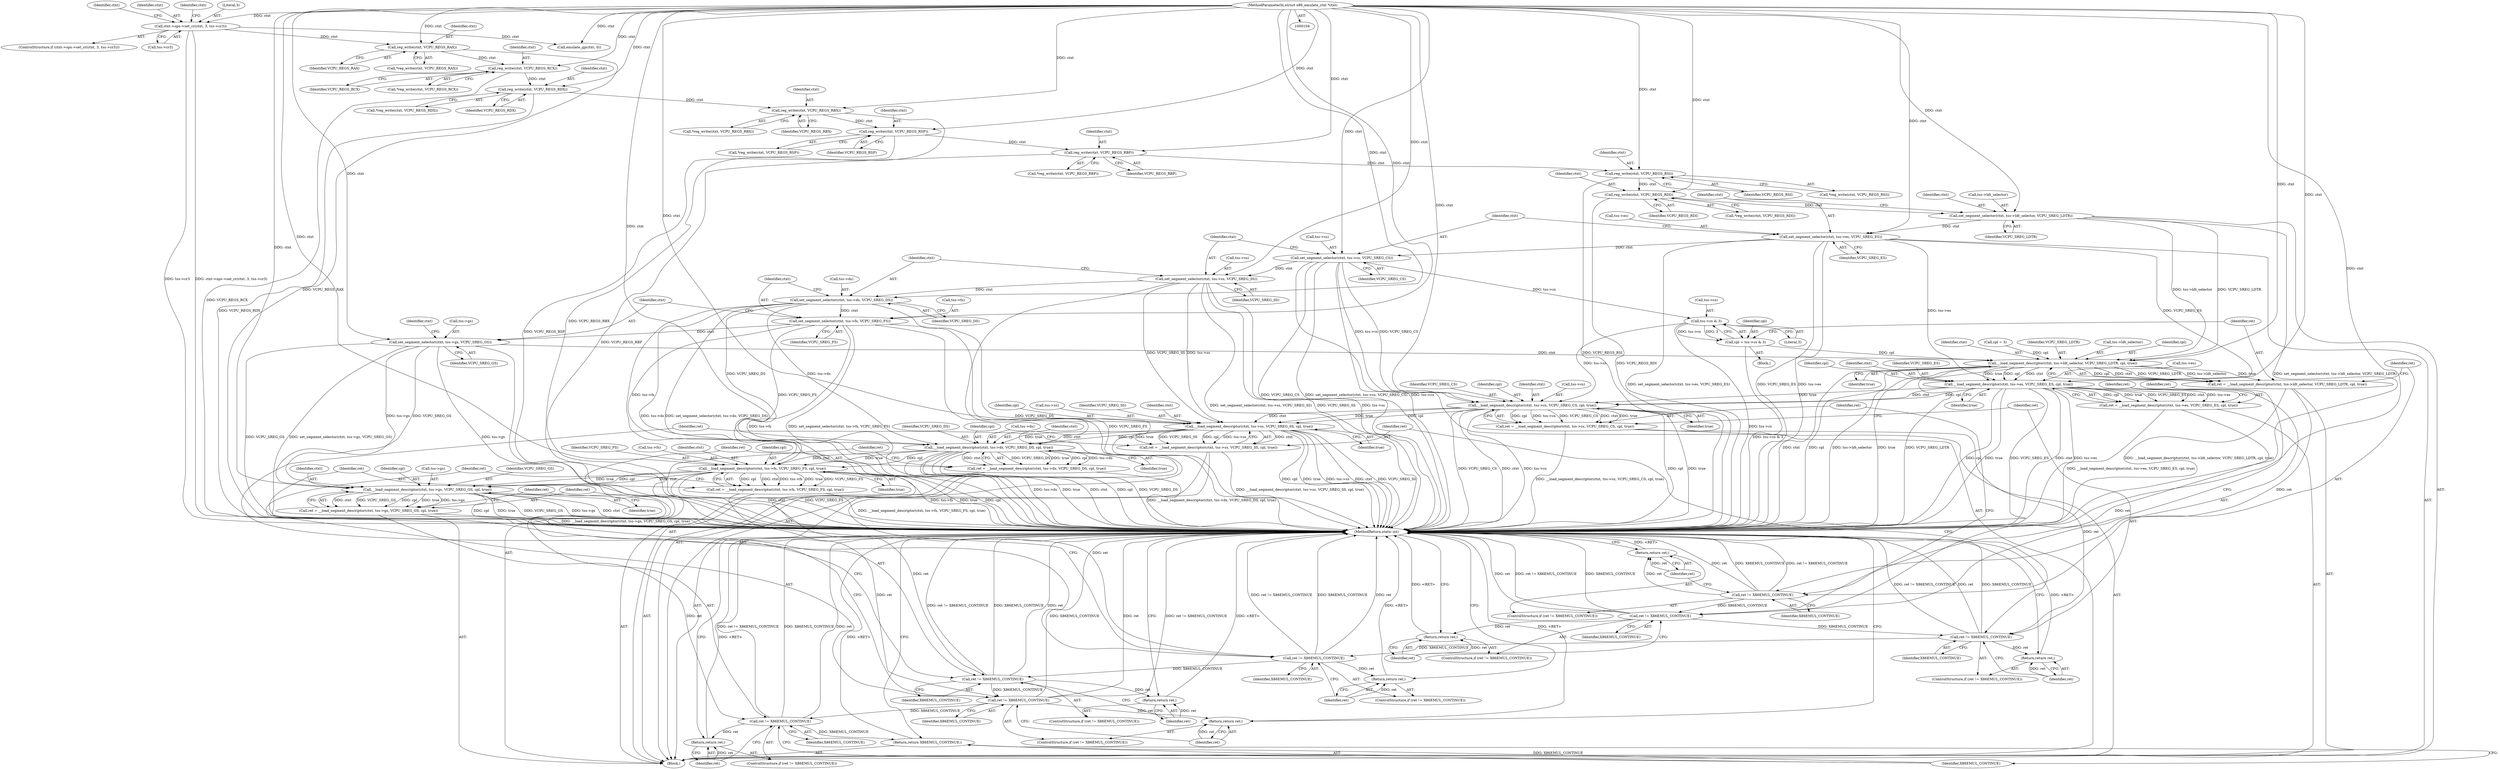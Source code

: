 digraph "1_linux_d1442d85cc30ea75f7d399474ca738e0bc96f715_5@API" {
"1000187" [label="(Call,reg_write(ctxt, VCPU_REGS_RSI))"];
"1000179" [label="(Call,reg_write(ctxt, VCPU_REGS_RBP))"];
"1000171" [label="(Call,reg_write(ctxt, VCPU_REGS_RSP))"];
"1000163" [label="(Call,reg_write(ctxt, VCPU_REGS_RBX))"];
"1000155" [label="(Call,reg_write(ctxt, VCPU_REGS_RDX))"];
"1000147" [label="(Call,reg_write(ctxt, VCPU_REGS_RCX))"];
"1000139" [label="(Call,reg_write(ctxt, VCPU_REGS_RAX))"];
"1000111" [label="(Call,ctxt->ops->set_cr(ctxt, 3, tss->cr3))"];
"1000105" [label="(MethodParameterIn,struct x86_emulate_ctxt *ctxt)"];
"1000195" [label="(Call,reg_write(ctxt, VCPU_REGS_RDI))"];
"1000201" [label="(Call,set_segment_selector(ctxt, tss->ldt_selector, VCPU_SREG_LDTR))"];
"1000207" [label="(Call,set_segment_selector(ctxt, tss->es, VCPU_SREG_ES))"];
"1000213" [label="(Call,set_segment_selector(ctxt, tss->cs, VCPU_SREG_CS))"];
"1000219" [label="(Call,set_segment_selector(ctxt, tss->ss, VCPU_SREG_SS))"];
"1000225" [label="(Call,set_segment_selector(ctxt, tss->ds, VCPU_SREG_DS))"];
"1000231" [label="(Call,set_segment_selector(ctxt, tss->fs, VCPU_SREG_FS))"];
"1000237" [label="(Call,set_segment_selector(ctxt, tss->gs, VCPU_SREG_GS))"];
"1000274" [label="(Call,__load_segment_descriptor(ctxt, tss->ldt_selector, VCPU_SREG_LDTR, cpl, true))"];
"1000272" [label="(Call,ret = __load_segment_descriptor(ctxt, tss->ldt_selector, VCPU_SREG_LDTR, cpl, true))"];
"1000283" [label="(Call,ret != X86EMUL_CONTINUE)"];
"1000286" [label="(Return,return ret;)"];
"1000299" [label="(Call,ret != X86EMUL_CONTINUE)"];
"1000302" [label="(Return,return ret;)"];
"1000315" [label="(Call,ret != X86EMUL_CONTINUE)"];
"1000318" [label="(Return,return ret;)"];
"1000331" [label="(Call,ret != X86EMUL_CONTINUE)"];
"1000334" [label="(Return,return ret;)"];
"1000347" [label="(Call,ret != X86EMUL_CONTINUE)"];
"1000350" [label="(Return,return ret;)"];
"1000363" [label="(Call,ret != X86EMUL_CONTINUE)"];
"1000366" [label="(Return,return ret;)"];
"1000379" [label="(Call,ret != X86EMUL_CONTINUE)"];
"1000382" [label="(Return,return ret;)"];
"1000384" [label="(Return,return X86EMUL_CONTINUE;)"];
"1000290" [label="(Call,__load_segment_descriptor(ctxt, tss->es, VCPU_SREG_ES, cpl, true))"];
"1000288" [label="(Call,ret = __load_segment_descriptor(ctxt, tss->es, VCPU_SREG_ES, cpl, true))"];
"1000306" [label="(Call,__load_segment_descriptor(ctxt, tss->cs, VCPU_SREG_CS, cpl, true))"];
"1000304" [label="(Call,ret = __load_segment_descriptor(ctxt, tss->cs, VCPU_SREG_CS, cpl, true))"];
"1000322" [label="(Call,__load_segment_descriptor(ctxt, tss->ss, VCPU_SREG_SS, cpl, true))"];
"1000320" [label="(Call,ret = __load_segment_descriptor(ctxt, tss->ss, VCPU_SREG_SS, cpl, true))"];
"1000338" [label="(Call,__load_segment_descriptor(ctxt, tss->ds, VCPU_SREG_DS, cpl, true))"];
"1000336" [label="(Call,ret = __load_segment_descriptor(ctxt, tss->ds, VCPU_SREG_DS, cpl, true))"];
"1000354" [label="(Call,__load_segment_descriptor(ctxt, tss->fs, VCPU_SREG_FS, cpl, true))"];
"1000352" [label="(Call,ret = __load_segment_descriptor(ctxt, tss->fs, VCPU_SREG_FS, cpl, true))"];
"1000370" [label="(Call,__load_segment_descriptor(ctxt, tss->gs, VCPU_SREG_GS, cpl, true))"];
"1000368" [label="(Call,ret = __load_segment_descriptor(ctxt, tss->gs, VCPU_SREG_GS, cpl, true))"];
"1000267" [label="(Call,tss->cs & 3)"];
"1000265" [label="(Call,cpl = tss->cs & 3)"];
"1000334" [label="(Return,return ret;)"];
"1000219" [label="(Call,set_segment_selector(ctxt, tss->ss, VCPU_SREG_SS))"];
"1000246" [label="(Identifier,ctxt)"];
"1000336" [label="(Call,ret = __load_segment_descriptor(ctxt, tss->ds, VCPU_SREG_DS, cpl, true))"];
"1000119" [label="(Identifier,ctxt)"];
"1000202" [label="(Identifier,ctxt)"];
"1000339" [label="(Identifier,ctxt)"];
"1000208" [label="(Identifier,ctxt)"];
"1000298" [label="(ControlStructure,if (ret != X86EMUL_CONTINUE))"];
"1000105" [label="(MethodParameterIn,struct x86_emulate_ctxt *ctxt)"];
"1000333" [label="(Identifier,X86EMUL_CONTINUE)"];
"1000224" [label="(Identifier,VCPU_SREG_SS)"];
"1000201" [label="(Call,set_segment_selector(ctxt, tss->ldt_selector, VCPU_SREG_LDTR))"];
"1000324" [label="(Call,tss->ss)"];
"1000155" [label="(Call,reg_write(ctxt, VCPU_REGS_RDX))"];
"1000296" [label="(Identifier,cpl)"];
"1000371" [label="(Identifier,ctxt)"];
"1000289" [label="(Identifier,ret)"];
"1000346" [label="(ControlStructure,if (ret != X86EMUL_CONTINUE))"];
"1000315" [label="(Call,ret != X86EMUL_CONTINUE)"];
"1000378" [label="(ControlStructure,if (ret != X86EMUL_CONTINUE))"];
"1000302" [label="(Return,return ret;)"];
"1000284" [label="(Identifier,ret)"];
"1000209" [label="(Call,tss->es)"];
"1000332" [label="(Identifier,ret)"];
"1000107" [label="(Block,)"];
"1000272" [label="(Call,ret = __load_segment_descriptor(ctxt, tss->ldt_selector, VCPU_SREG_LDTR, cpl, true))"];
"1000231" [label="(Call,set_segment_selector(ctxt, tss->fs, VCPU_SREG_FS))"];
"1000138" [label="(Call,*reg_write(ctxt, VCPU_REGS_RAX))"];
"1000225" [label="(Call,set_segment_selector(ctxt, tss->ds, VCPU_SREG_DS))"];
"1000285" [label="(Identifier,X86EMUL_CONTINUE)"];
"1000331" [label="(Call,ret != X86EMUL_CONTINUE)"];
"1000343" [label="(Identifier,VCPU_SREG_DS)"];
"1000361" [label="(Identifier,true)"];
"1000112" [label="(Identifier,ctxt)"];
"1000338" [label="(Call,__load_segment_descriptor(ctxt, tss->ds, VCPU_SREG_DS, cpl, true))"];
"1000179" [label="(Call,reg_write(ctxt, VCPU_REGS_RBP))"];
"1000195" [label="(Call,reg_write(ctxt, VCPU_REGS_RDI))"];
"1000148" [label="(Identifier,ctxt)"];
"1000290" [label="(Call,__load_segment_descriptor(ctxt, tss->es, VCPU_SREG_ES, cpl, true))"];
"1000154" [label="(Call,*reg_write(ctxt, VCPU_REGS_RDX))"];
"1000306" [label="(Call,__load_segment_descriptor(ctxt, tss->cs, VCPU_SREG_CS, cpl, true))"];
"1000322" [label="(Call,__load_segment_descriptor(ctxt, tss->ss, VCPU_SREG_SS, cpl, true))"];
"1000369" [label="(Identifier,ret)"];
"1000291" [label="(Identifier,ctxt)"];
"1000118" [label="(Call,emulate_gp(ctxt, 0))"];
"1000297" [label="(Identifier,true)"];
"1000149" [label="(Identifier,VCPU_REGS_RCX)"];
"1000311" [label="(Identifier,VCPU_SREG_CS)"];
"1000317" [label="(Identifier,X86EMUL_CONTINUE)"];
"1000381" [label="(Identifier,X86EMUL_CONTINUE)"];
"1000368" [label="(Call,ret = __load_segment_descriptor(ctxt, tss->gs, VCPU_SREG_GS, cpl, true))"];
"1000212" [label="(Identifier,VCPU_SREG_ES)"];
"1000172" [label="(Identifier,ctxt)"];
"1000345" [label="(Identifier,true)"];
"1000283" [label="(Call,ret != X86EMUL_CONTINUE)"];
"1000288" [label="(Call,ret = __load_segment_descriptor(ctxt, tss->es, VCPU_SREG_ES, cpl, true))"];
"1000366" [label="(Return,return ret;)"];
"1000312" [label="(Identifier,cpl)"];
"1000276" [label="(Call,tss->ldt_selector)"];
"1000173" [label="(Identifier,VCPU_REGS_RSP)"];
"1000206" [label="(Identifier,VCPU_SREG_LDTR)"];
"1000226" [label="(Identifier,ctxt)"];
"1000186" [label="(Call,*reg_write(ctxt, VCPU_REGS_RSI))"];
"1000280" [label="(Identifier,cpl)"];
"1000110" [label="(ControlStructure,if (ctxt->ops->set_cr(ctxt, 3, tss->cr3)))"];
"1000301" [label="(Identifier,X86EMUL_CONTINUE)"];
"1000287" [label="(Identifier,ret)"];
"1000352" [label="(Call,ret = __load_segment_descriptor(ctxt, tss->fs, VCPU_SREG_FS, cpl, true))"];
"1000382" [label="(Return,return ret;)"];
"1000354" [label="(Call,__load_segment_descriptor(ctxt, tss->fs, VCPU_SREG_FS, cpl, true))"];
"1000123" [label="(Identifier,ctxt)"];
"1000370" [label="(Call,__load_segment_descriptor(ctxt, tss->gs, VCPU_SREG_GS, cpl, true))"];
"1000299" [label="(Call,ret != X86EMUL_CONTINUE)"];
"1000376" [label="(Identifier,cpl)"];
"1000275" [label="(Identifier,ctxt)"];
"1000318" [label="(Return,return ret;)"];
"1000259" [label="(Block,)"];
"1000351" [label="(Identifier,ret)"];
"1000197" [label="(Identifier,VCPU_REGS_RDI)"];
"1000305" [label="(Identifier,ret)"];
"1000194" [label="(Call,*reg_write(ctxt, VCPU_REGS_RDI))"];
"1000214" [label="(Identifier,ctxt)"];
"1000353" [label="(Identifier,ret)"];
"1000367" [label="(Identifier,ret)"];
"1000335" [label="(Identifier,ret)"];
"1000385" [label="(Identifier,X86EMUL_CONTINUE)"];
"1000314" [label="(ControlStructure,if (ret != X86EMUL_CONTINUE))"];
"1000255" [label="(Call,cpl = 3)"];
"1000350" [label="(Return,return ret;)"];
"1000274" [label="(Call,__load_segment_descriptor(ctxt, tss->ldt_selector, VCPU_SREG_LDTR, cpl, true))"];
"1000267" [label="(Call,tss->cs & 3)"];
"1000232" [label="(Identifier,ctxt)"];
"1000111" [label="(Call,ctxt->ops->set_cr(ctxt, 3, tss->cr3))"];
"1000113" [label="(Literal,3)"];
"1000271" [label="(Literal,3)"];
"1000165" [label="(Identifier,VCPU_REGS_RBX)"];
"1000323" [label="(Identifier,ctxt)"];
"1000282" [label="(ControlStructure,if (ret != X86EMUL_CONTINUE))"];
"1000295" [label="(Identifier,VCPU_SREG_ES)"];
"1000286" [label="(Return,return ret;)"];
"1000300" [label="(Identifier,ret)"];
"1000320" [label="(Call,ret = __load_segment_descriptor(ctxt, tss->ss, VCPU_SREG_SS, cpl, true))"];
"1000307" [label="(Identifier,ctxt)"];
"1000162" [label="(Call,*reg_write(ctxt, VCPU_REGS_RBX))"];
"1000266" [label="(Identifier,cpl)"];
"1000328" [label="(Identifier,cpl)"];
"1000379" [label="(Call,ret != X86EMUL_CONTINUE)"];
"1000156" [label="(Identifier,ctxt)"];
"1000363" [label="(Call,ret != X86EMUL_CONTINUE)"];
"1000273" [label="(Identifier,ret)"];
"1000281" [label="(Identifier,true)"];
"1000171" [label="(Call,reg_write(ctxt, VCPU_REGS_RSP))"];
"1000189" [label="(Identifier,VCPU_REGS_RSI)"];
"1000380" [label="(Identifier,ret)"];
"1000303" [label="(Identifier,ret)"];
"1000237" [label="(Call,set_segment_selector(ctxt, tss->gs, VCPU_SREG_GS))"];
"1000313" [label="(Identifier,true)"];
"1000292" [label="(Call,tss->es)"];
"1000147" [label="(Call,reg_write(ctxt, VCPU_REGS_RCX))"];
"1000141" [label="(Identifier,VCPU_REGS_RAX)"];
"1000215" [label="(Call,tss->cs)"];
"1000242" [label="(Identifier,VCPU_SREG_GS)"];
"1000384" [label="(Return,return X86EMUL_CONTINUE;)"];
"1000308" [label="(Call,tss->cs)"];
"1000355" [label="(Identifier,ctxt)"];
"1000340" [label="(Call,tss->ds)"];
"1000187" [label="(Call,reg_write(ctxt, VCPU_REGS_RSI))"];
"1000227" [label="(Call,tss->ds)"];
"1000344" [label="(Identifier,cpl)"];
"1000372" [label="(Call,tss->gs)"];
"1000319" [label="(Identifier,ret)"];
"1000327" [label="(Identifier,VCPU_SREG_SS)"];
"1000348" [label="(Identifier,ret)"];
"1000164" [label="(Identifier,ctxt)"];
"1000377" [label="(Identifier,true)"];
"1000360" [label="(Identifier,cpl)"];
"1000239" [label="(Call,tss->gs)"];
"1000140" [label="(Identifier,ctxt)"];
"1000221" [label="(Call,tss->ss)"];
"1000316" [label="(Identifier,ret)"];
"1000347" [label="(Call,ret != X86EMUL_CONTINUE)"];
"1000362" [label="(ControlStructure,if (ret != X86EMUL_CONTINUE))"];
"1000218" [label="(Identifier,VCPU_SREG_CS)"];
"1000386" [label="(MethodReturn,static int)"];
"1000213" [label="(Call,set_segment_selector(ctxt, tss->cs, VCPU_SREG_CS))"];
"1000170" [label="(Call,*reg_write(ctxt, VCPU_REGS_RSP))"];
"1000139" [label="(Call,reg_write(ctxt, VCPU_REGS_RAX))"];
"1000321" [label="(Identifier,ret)"];
"1000359" [label="(Identifier,VCPU_SREG_FS)"];
"1000207" [label="(Call,set_segment_selector(ctxt, tss->es, VCPU_SREG_ES))"];
"1000163" [label="(Call,reg_write(ctxt, VCPU_REGS_RBX))"];
"1000114" [label="(Call,tss->cr3)"];
"1000265" [label="(Call,cpl = tss->cs & 3)"];
"1000268" [label="(Call,tss->cs)"];
"1000349" [label="(Identifier,X86EMUL_CONTINUE)"];
"1000203" [label="(Call,tss->ldt_selector)"];
"1000356" [label="(Call,tss->fs)"];
"1000230" [label="(Identifier,VCPU_SREG_DS)"];
"1000364" [label="(Identifier,ret)"];
"1000157" [label="(Identifier,VCPU_REGS_RDX)"];
"1000180" [label="(Identifier,ctxt)"];
"1000220" [label="(Identifier,ctxt)"];
"1000236" [label="(Identifier,VCPU_SREG_FS)"];
"1000181" [label="(Identifier,VCPU_REGS_RBP)"];
"1000233" [label="(Call,tss->fs)"];
"1000383" [label="(Identifier,ret)"];
"1000304" [label="(Call,ret = __load_segment_descriptor(ctxt, tss->cs, VCPU_SREG_CS, cpl, true))"];
"1000188" [label="(Identifier,ctxt)"];
"1000196" [label="(Identifier,ctxt)"];
"1000329" [label="(Identifier,true)"];
"1000365" [label="(Identifier,X86EMUL_CONTINUE)"];
"1000330" [label="(ControlStructure,if (ret != X86EMUL_CONTINUE))"];
"1000178" [label="(Call,*reg_write(ctxt, VCPU_REGS_RBP))"];
"1000375" [label="(Identifier,VCPU_SREG_GS)"];
"1000238" [label="(Identifier,ctxt)"];
"1000146" [label="(Call,*reg_write(ctxt, VCPU_REGS_RCX))"];
"1000279" [label="(Identifier,VCPU_SREG_LDTR)"];
"1000337" [label="(Identifier,ret)"];
"1000187" -> "1000186"  [label="AST: "];
"1000187" -> "1000189"  [label="CFG: "];
"1000188" -> "1000187"  [label="AST: "];
"1000189" -> "1000187"  [label="AST: "];
"1000186" -> "1000187"  [label="CFG: "];
"1000187" -> "1000386"  [label="DDG: VCPU_REGS_RSI"];
"1000179" -> "1000187"  [label="DDG: ctxt"];
"1000105" -> "1000187"  [label="DDG: ctxt"];
"1000187" -> "1000195"  [label="DDG: ctxt"];
"1000179" -> "1000178"  [label="AST: "];
"1000179" -> "1000181"  [label="CFG: "];
"1000180" -> "1000179"  [label="AST: "];
"1000181" -> "1000179"  [label="AST: "];
"1000178" -> "1000179"  [label="CFG: "];
"1000179" -> "1000386"  [label="DDG: VCPU_REGS_RBP"];
"1000171" -> "1000179"  [label="DDG: ctxt"];
"1000105" -> "1000179"  [label="DDG: ctxt"];
"1000171" -> "1000170"  [label="AST: "];
"1000171" -> "1000173"  [label="CFG: "];
"1000172" -> "1000171"  [label="AST: "];
"1000173" -> "1000171"  [label="AST: "];
"1000170" -> "1000171"  [label="CFG: "];
"1000171" -> "1000386"  [label="DDG: VCPU_REGS_RSP"];
"1000163" -> "1000171"  [label="DDG: ctxt"];
"1000105" -> "1000171"  [label="DDG: ctxt"];
"1000163" -> "1000162"  [label="AST: "];
"1000163" -> "1000165"  [label="CFG: "];
"1000164" -> "1000163"  [label="AST: "];
"1000165" -> "1000163"  [label="AST: "];
"1000162" -> "1000163"  [label="CFG: "];
"1000163" -> "1000386"  [label="DDG: VCPU_REGS_RBX"];
"1000155" -> "1000163"  [label="DDG: ctxt"];
"1000105" -> "1000163"  [label="DDG: ctxt"];
"1000155" -> "1000154"  [label="AST: "];
"1000155" -> "1000157"  [label="CFG: "];
"1000156" -> "1000155"  [label="AST: "];
"1000157" -> "1000155"  [label="AST: "];
"1000154" -> "1000155"  [label="CFG: "];
"1000155" -> "1000386"  [label="DDG: VCPU_REGS_RDX"];
"1000147" -> "1000155"  [label="DDG: ctxt"];
"1000105" -> "1000155"  [label="DDG: ctxt"];
"1000147" -> "1000146"  [label="AST: "];
"1000147" -> "1000149"  [label="CFG: "];
"1000148" -> "1000147"  [label="AST: "];
"1000149" -> "1000147"  [label="AST: "];
"1000146" -> "1000147"  [label="CFG: "];
"1000147" -> "1000386"  [label="DDG: VCPU_REGS_RCX"];
"1000139" -> "1000147"  [label="DDG: ctxt"];
"1000105" -> "1000147"  [label="DDG: ctxt"];
"1000139" -> "1000138"  [label="AST: "];
"1000139" -> "1000141"  [label="CFG: "];
"1000140" -> "1000139"  [label="AST: "];
"1000141" -> "1000139"  [label="AST: "];
"1000138" -> "1000139"  [label="CFG: "];
"1000139" -> "1000386"  [label="DDG: VCPU_REGS_RAX"];
"1000111" -> "1000139"  [label="DDG: ctxt"];
"1000105" -> "1000139"  [label="DDG: ctxt"];
"1000111" -> "1000110"  [label="AST: "];
"1000111" -> "1000114"  [label="CFG: "];
"1000112" -> "1000111"  [label="AST: "];
"1000113" -> "1000111"  [label="AST: "];
"1000114" -> "1000111"  [label="AST: "];
"1000119" -> "1000111"  [label="CFG: "];
"1000123" -> "1000111"  [label="CFG: "];
"1000111" -> "1000386"  [label="DDG: tss->cr3"];
"1000111" -> "1000386"  [label="DDG: ctxt->ops->set_cr(ctxt, 3, tss->cr3)"];
"1000105" -> "1000111"  [label="DDG: ctxt"];
"1000111" -> "1000118"  [label="DDG: ctxt"];
"1000105" -> "1000104"  [label="AST: "];
"1000105" -> "1000386"  [label="DDG: ctxt"];
"1000105" -> "1000118"  [label="DDG: ctxt"];
"1000105" -> "1000195"  [label="DDG: ctxt"];
"1000105" -> "1000201"  [label="DDG: ctxt"];
"1000105" -> "1000207"  [label="DDG: ctxt"];
"1000105" -> "1000213"  [label="DDG: ctxt"];
"1000105" -> "1000219"  [label="DDG: ctxt"];
"1000105" -> "1000225"  [label="DDG: ctxt"];
"1000105" -> "1000231"  [label="DDG: ctxt"];
"1000105" -> "1000237"  [label="DDG: ctxt"];
"1000105" -> "1000274"  [label="DDG: ctxt"];
"1000105" -> "1000290"  [label="DDG: ctxt"];
"1000105" -> "1000306"  [label="DDG: ctxt"];
"1000105" -> "1000322"  [label="DDG: ctxt"];
"1000105" -> "1000338"  [label="DDG: ctxt"];
"1000105" -> "1000354"  [label="DDG: ctxt"];
"1000105" -> "1000370"  [label="DDG: ctxt"];
"1000195" -> "1000194"  [label="AST: "];
"1000195" -> "1000197"  [label="CFG: "];
"1000196" -> "1000195"  [label="AST: "];
"1000197" -> "1000195"  [label="AST: "];
"1000194" -> "1000195"  [label="CFG: "];
"1000195" -> "1000386"  [label="DDG: VCPU_REGS_RDI"];
"1000195" -> "1000201"  [label="DDG: ctxt"];
"1000201" -> "1000107"  [label="AST: "];
"1000201" -> "1000206"  [label="CFG: "];
"1000202" -> "1000201"  [label="AST: "];
"1000203" -> "1000201"  [label="AST: "];
"1000206" -> "1000201"  [label="AST: "];
"1000208" -> "1000201"  [label="CFG: "];
"1000201" -> "1000386"  [label="DDG: set_segment_selector(ctxt, tss->ldt_selector, VCPU_SREG_LDTR)"];
"1000201" -> "1000207"  [label="DDG: ctxt"];
"1000201" -> "1000274"  [label="DDG: tss->ldt_selector"];
"1000201" -> "1000274"  [label="DDG: VCPU_SREG_LDTR"];
"1000207" -> "1000107"  [label="AST: "];
"1000207" -> "1000212"  [label="CFG: "];
"1000208" -> "1000207"  [label="AST: "];
"1000209" -> "1000207"  [label="AST: "];
"1000212" -> "1000207"  [label="AST: "];
"1000214" -> "1000207"  [label="CFG: "];
"1000207" -> "1000386"  [label="DDG: tss->es"];
"1000207" -> "1000386"  [label="DDG: set_segment_selector(ctxt, tss->es, VCPU_SREG_ES)"];
"1000207" -> "1000386"  [label="DDG: VCPU_SREG_ES"];
"1000207" -> "1000213"  [label="DDG: ctxt"];
"1000207" -> "1000290"  [label="DDG: tss->es"];
"1000207" -> "1000290"  [label="DDG: VCPU_SREG_ES"];
"1000213" -> "1000107"  [label="AST: "];
"1000213" -> "1000218"  [label="CFG: "];
"1000214" -> "1000213"  [label="AST: "];
"1000215" -> "1000213"  [label="AST: "];
"1000218" -> "1000213"  [label="AST: "];
"1000220" -> "1000213"  [label="CFG: "];
"1000213" -> "1000386"  [label="DDG: VCPU_SREG_CS"];
"1000213" -> "1000386"  [label="DDG: set_segment_selector(ctxt, tss->cs, VCPU_SREG_CS)"];
"1000213" -> "1000386"  [label="DDG: tss->cs"];
"1000213" -> "1000219"  [label="DDG: ctxt"];
"1000213" -> "1000267"  [label="DDG: tss->cs"];
"1000213" -> "1000306"  [label="DDG: tss->cs"];
"1000213" -> "1000306"  [label="DDG: VCPU_SREG_CS"];
"1000219" -> "1000107"  [label="AST: "];
"1000219" -> "1000224"  [label="CFG: "];
"1000220" -> "1000219"  [label="AST: "];
"1000221" -> "1000219"  [label="AST: "];
"1000224" -> "1000219"  [label="AST: "];
"1000226" -> "1000219"  [label="CFG: "];
"1000219" -> "1000386"  [label="DDG: tss->ss"];
"1000219" -> "1000386"  [label="DDG: set_segment_selector(ctxt, tss->ss, VCPU_SREG_SS)"];
"1000219" -> "1000386"  [label="DDG: VCPU_SREG_SS"];
"1000219" -> "1000225"  [label="DDG: ctxt"];
"1000219" -> "1000322"  [label="DDG: tss->ss"];
"1000219" -> "1000322"  [label="DDG: VCPU_SREG_SS"];
"1000225" -> "1000107"  [label="AST: "];
"1000225" -> "1000230"  [label="CFG: "];
"1000226" -> "1000225"  [label="AST: "];
"1000227" -> "1000225"  [label="AST: "];
"1000230" -> "1000225"  [label="AST: "];
"1000232" -> "1000225"  [label="CFG: "];
"1000225" -> "1000386"  [label="DDG: set_segment_selector(ctxt, tss->ds, VCPU_SREG_DS)"];
"1000225" -> "1000386"  [label="DDG: tss->ds"];
"1000225" -> "1000386"  [label="DDG: VCPU_SREG_DS"];
"1000225" -> "1000231"  [label="DDG: ctxt"];
"1000225" -> "1000338"  [label="DDG: tss->ds"];
"1000225" -> "1000338"  [label="DDG: VCPU_SREG_DS"];
"1000231" -> "1000107"  [label="AST: "];
"1000231" -> "1000236"  [label="CFG: "];
"1000232" -> "1000231"  [label="AST: "];
"1000233" -> "1000231"  [label="AST: "];
"1000236" -> "1000231"  [label="AST: "];
"1000238" -> "1000231"  [label="CFG: "];
"1000231" -> "1000386"  [label="DDG: VCPU_SREG_FS"];
"1000231" -> "1000386"  [label="DDG: tss->fs"];
"1000231" -> "1000386"  [label="DDG: set_segment_selector(ctxt, tss->fs, VCPU_SREG_FS)"];
"1000231" -> "1000237"  [label="DDG: ctxt"];
"1000231" -> "1000354"  [label="DDG: tss->fs"];
"1000231" -> "1000354"  [label="DDG: VCPU_SREG_FS"];
"1000237" -> "1000107"  [label="AST: "];
"1000237" -> "1000242"  [label="CFG: "];
"1000238" -> "1000237"  [label="AST: "];
"1000239" -> "1000237"  [label="AST: "];
"1000242" -> "1000237"  [label="AST: "];
"1000246" -> "1000237"  [label="CFG: "];
"1000237" -> "1000386"  [label="DDG: set_segment_selector(ctxt, tss->gs, VCPU_SREG_GS)"];
"1000237" -> "1000386"  [label="DDG: tss->gs"];
"1000237" -> "1000386"  [label="DDG: VCPU_SREG_GS"];
"1000237" -> "1000274"  [label="DDG: ctxt"];
"1000237" -> "1000370"  [label="DDG: tss->gs"];
"1000237" -> "1000370"  [label="DDG: VCPU_SREG_GS"];
"1000274" -> "1000272"  [label="AST: "];
"1000274" -> "1000281"  [label="CFG: "];
"1000275" -> "1000274"  [label="AST: "];
"1000276" -> "1000274"  [label="AST: "];
"1000279" -> "1000274"  [label="AST: "];
"1000280" -> "1000274"  [label="AST: "];
"1000281" -> "1000274"  [label="AST: "];
"1000272" -> "1000274"  [label="CFG: "];
"1000274" -> "1000386"  [label="DDG: ctxt"];
"1000274" -> "1000386"  [label="DDG: cpl"];
"1000274" -> "1000386"  [label="DDG: tss->ldt_selector"];
"1000274" -> "1000386"  [label="DDG: true"];
"1000274" -> "1000386"  [label="DDG: VCPU_SREG_LDTR"];
"1000274" -> "1000272"  [label="DDG: cpl"];
"1000274" -> "1000272"  [label="DDG: ctxt"];
"1000274" -> "1000272"  [label="DDG: VCPU_SREG_LDTR"];
"1000274" -> "1000272"  [label="DDG: tss->ldt_selector"];
"1000274" -> "1000272"  [label="DDG: true"];
"1000265" -> "1000274"  [label="DDG: cpl"];
"1000255" -> "1000274"  [label="DDG: cpl"];
"1000274" -> "1000290"  [label="DDG: ctxt"];
"1000274" -> "1000290"  [label="DDG: cpl"];
"1000274" -> "1000290"  [label="DDG: true"];
"1000272" -> "1000107"  [label="AST: "];
"1000273" -> "1000272"  [label="AST: "];
"1000284" -> "1000272"  [label="CFG: "];
"1000272" -> "1000386"  [label="DDG: __load_segment_descriptor(ctxt, tss->ldt_selector, VCPU_SREG_LDTR, cpl, true)"];
"1000272" -> "1000283"  [label="DDG: ret"];
"1000283" -> "1000282"  [label="AST: "];
"1000283" -> "1000285"  [label="CFG: "];
"1000284" -> "1000283"  [label="AST: "];
"1000285" -> "1000283"  [label="AST: "];
"1000287" -> "1000283"  [label="CFG: "];
"1000289" -> "1000283"  [label="CFG: "];
"1000283" -> "1000386"  [label="DDG: X86EMUL_CONTINUE"];
"1000283" -> "1000386"  [label="DDG: ret"];
"1000283" -> "1000386"  [label="DDG: ret != X86EMUL_CONTINUE"];
"1000283" -> "1000286"  [label="DDG: ret"];
"1000283" -> "1000299"  [label="DDG: X86EMUL_CONTINUE"];
"1000286" -> "1000282"  [label="AST: "];
"1000286" -> "1000287"  [label="CFG: "];
"1000287" -> "1000286"  [label="AST: "];
"1000386" -> "1000286"  [label="CFG: "];
"1000286" -> "1000386"  [label="DDG: <RET>"];
"1000287" -> "1000286"  [label="DDG: ret"];
"1000299" -> "1000298"  [label="AST: "];
"1000299" -> "1000301"  [label="CFG: "];
"1000300" -> "1000299"  [label="AST: "];
"1000301" -> "1000299"  [label="AST: "];
"1000303" -> "1000299"  [label="CFG: "];
"1000305" -> "1000299"  [label="CFG: "];
"1000299" -> "1000386"  [label="DDG: ret != X86EMUL_CONTINUE"];
"1000299" -> "1000386"  [label="DDG: X86EMUL_CONTINUE"];
"1000299" -> "1000386"  [label="DDG: ret"];
"1000288" -> "1000299"  [label="DDG: ret"];
"1000299" -> "1000302"  [label="DDG: ret"];
"1000299" -> "1000315"  [label="DDG: X86EMUL_CONTINUE"];
"1000302" -> "1000298"  [label="AST: "];
"1000302" -> "1000303"  [label="CFG: "];
"1000303" -> "1000302"  [label="AST: "];
"1000386" -> "1000302"  [label="CFG: "];
"1000302" -> "1000386"  [label="DDG: <RET>"];
"1000303" -> "1000302"  [label="DDG: ret"];
"1000315" -> "1000314"  [label="AST: "];
"1000315" -> "1000317"  [label="CFG: "];
"1000316" -> "1000315"  [label="AST: "];
"1000317" -> "1000315"  [label="AST: "];
"1000319" -> "1000315"  [label="CFG: "];
"1000321" -> "1000315"  [label="CFG: "];
"1000315" -> "1000386"  [label="DDG: ret != X86EMUL_CONTINUE"];
"1000315" -> "1000386"  [label="DDG: ret"];
"1000315" -> "1000386"  [label="DDG: X86EMUL_CONTINUE"];
"1000304" -> "1000315"  [label="DDG: ret"];
"1000315" -> "1000318"  [label="DDG: ret"];
"1000315" -> "1000331"  [label="DDG: X86EMUL_CONTINUE"];
"1000318" -> "1000314"  [label="AST: "];
"1000318" -> "1000319"  [label="CFG: "];
"1000319" -> "1000318"  [label="AST: "];
"1000386" -> "1000318"  [label="CFG: "];
"1000318" -> "1000386"  [label="DDG: <RET>"];
"1000319" -> "1000318"  [label="DDG: ret"];
"1000331" -> "1000330"  [label="AST: "];
"1000331" -> "1000333"  [label="CFG: "];
"1000332" -> "1000331"  [label="AST: "];
"1000333" -> "1000331"  [label="AST: "];
"1000335" -> "1000331"  [label="CFG: "];
"1000337" -> "1000331"  [label="CFG: "];
"1000331" -> "1000386"  [label="DDG: ret != X86EMUL_CONTINUE"];
"1000331" -> "1000386"  [label="DDG: X86EMUL_CONTINUE"];
"1000331" -> "1000386"  [label="DDG: ret"];
"1000320" -> "1000331"  [label="DDG: ret"];
"1000331" -> "1000334"  [label="DDG: ret"];
"1000331" -> "1000347"  [label="DDG: X86EMUL_CONTINUE"];
"1000334" -> "1000330"  [label="AST: "];
"1000334" -> "1000335"  [label="CFG: "];
"1000335" -> "1000334"  [label="AST: "];
"1000386" -> "1000334"  [label="CFG: "];
"1000334" -> "1000386"  [label="DDG: <RET>"];
"1000335" -> "1000334"  [label="DDG: ret"];
"1000347" -> "1000346"  [label="AST: "];
"1000347" -> "1000349"  [label="CFG: "];
"1000348" -> "1000347"  [label="AST: "];
"1000349" -> "1000347"  [label="AST: "];
"1000351" -> "1000347"  [label="CFG: "];
"1000353" -> "1000347"  [label="CFG: "];
"1000347" -> "1000386"  [label="DDG: X86EMUL_CONTINUE"];
"1000347" -> "1000386"  [label="DDG: ret"];
"1000347" -> "1000386"  [label="DDG: ret != X86EMUL_CONTINUE"];
"1000336" -> "1000347"  [label="DDG: ret"];
"1000347" -> "1000350"  [label="DDG: ret"];
"1000347" -> "1000363"  [label="DDG: X86EMUL_CONTINUE"];
"1000350" -> "1000346"  [label="AST: "];
"1000350" -> "1000351"  [label="CFG: "];
"1000351" -> "1000350"  [label="AST: "];
"1000386" -> "1000350"  [label="CFG: "];
"1000350" -> "1000386"  [label="DDG: <RET>"];
"1000351" -> "1000350"  [label="DDG: ret"];
"1000363" -> "1000362"  [label="AST: "];
"1000363" -> "1000365"  [label="CFG: "];
"1000364" -> "1000363"  [label="AST: "];
"1000365" -> "1000363"  [label="AST: "];
"1000367" -> "1000363"  [label="CFG: "];
"1000369" -> "1000363"  [label="CFG: "];
"1000363" -> "1000386"  [label="DDG: X86EMUL_CONTINUE"];
"1000363" -> "1000386"  [label="DDG: ret"];
"1000363" -> "1000386"  [label="DDG: ret != X86EMUL_CONTINUE"];
"1000352" -> "1000363"  [label="DDG: ret"];
"1000363" -> "1000366"  [label="DDG: ret"];
"1000363" -> "1000379"  [label="DDG: X86EMUL_CONTINUE"];
"1000366" -> "1000362"  [label="AST: "];
"1000366" -> "1000367"  [label="CFG: "];
"1000367" -> "1000366"  [label="AST: "];
"1000386" -> "1000366"  [label="CFG: "];
"1000366" -> "1000386"  [label="DDG: <RET>"];
"1000367" -> "1000366"  [label="DDG: ret"];
"1000379" -> "1000378"  [label="AST: "];
"1000379" -> "1000381"  [label="CFG: "];
"1000380" -> "1000379"  [label="AST: "];
"1000381" -> "1000379"  [label="AST: "];
"1000383" -> "1000379"  [label="CFG: "];
"1000385" -> "1000379"  [label="CFG: "];
"1000379" -> "1000386"  [label="DDG: ret"];
"1000379" -> "1000386"  [label="DDG: ret != X86EMUL_CONTINUE"];
"1000379" -> "1000386"  [label="DDG: X86EMUL_CONTINUE"];
"1000368" -> "1000379"  [label="DDG: ret"];
"1000379" -> "1000382"  [label="DDG: ret"];
"1000379" -> "1000384"  [label="DDG: X86EMUL_CONTINUE"];
"1000382" -> "1000378"  [label="AST: "];
"1000382" -> "1000383"  [label="CFG: "];
"1000383" -> "1000382"  [label="AST: "];
"1000386" -> "1000382"  [label="CFG: "];
"1000382" -> "1000386"  [label="DDG: <RET>"];
"1000383" -> "1000382"  [label="DDG: ret"];
"1000384" -> "1000107"  [label="AST: "];
"1000384" -> "1000385"  [label="CFG: "];
"1000385" -> "1000384"  [label="AST: "];
"1000386" -> "1000384"  [label="CFG: "];
"1000384" -> "1000386"  [label="DDG: <RET>"];
"1000385" -> "1000384"  [label="DDG: X86EMUL_CONTINUE"];
"1000290" -> "1000288"  [label="AST: "];
"1000290" -> "1000297"  [label="CFG: "];
"1000291" -> "1000290"  [label="AST: "];
"1000292" -> "1000290"  [label="AST: "];
"1000295" -> "1000290"  [label="AST: "];
"1000296" -> "1000290"  [label="AST: "];
"1000297" -> "1000290"  [label="AST: "];
"1000288" -> "1000290"  [label="CFG: "];
"1000290" -> "1000386"  [label="DDG: ctxt"];
"1000290" -> "1000386"  [label="DDG: tss->es"];
"1000290" -> "1000386"  [label="DDG: cpl"];
"1000290" -> "1000386"  [label="DDG: true"];
"1000290" -> "1000386"  [label="DDG: VCPU_SREG_ES"];
"1000290" -> "1000288"  [label="DDG: cpl"];
"1000290" -> "1000288"  [label="DDG: true"];
"1000290" -> "1000288"  [label="DDG: VCPU_SREG_ES"];
"1000290" -> "1000288"  [label="DDG: ctxt"];
"1000290" -> "1000288"  [label="DDG: tss->es"];
"1000290" -> "1000306"  [label="DDG: ctxt"];
"1000290" -> "1000306"  [label="DDG: cpl"];
"1000290" -> "1000306"  [label="DDG: true"];
"1000288" -> "1000107"  [label="AST: "];
"1000289" -> "1000288"  [label="AST: "];
"1000300" -> "1000288"  [label="CFG: "];
"1000288" -> "1000386"  [label="DDG: __load_segment_descriptor(ctxt, tss->es, VCPU_SREG_ES, cpl, true)"];
"1000306" -> "1000304"  [label="AST: "];
"1000306" -> "1000313"  [label="CFG: "];
"1000307" -> "1000306"  [label="AST: "];
"1000308" -> "1000306"  [label="AST: "];
"1000311" -> "1000306"  [label="AST: "];
"1000312" -> "1000306"  [label="AST: "];
"1000313" -> "1000306"  [label="AST: "];
"1000304" -> "1000306"  [label="CFG: "];
"1000306" -> "1000386"  [label="DDG: cpl"];
"1000306" -> "1000386"  [label="DDG: true"];
"1000306" -> "1000386"  [label="DDG: VCPU_SREG_CS"];
"1000306" -> "1000386"  [label="DDG: ctxt"];
"1000306" -> "1000386"  [label="DDG: tss->cs"];
"1000306" -> "1000304"  [label="DDG: cpl"];
"1000306" -> "1000304"  [label="DDG: tss->cs"];
"1000306" -> "1000304"  [label="DDG: VCPU_SREG_CS"];
"1000306" -> "1000304"  [label="DDG: ctxt"];
"1000306" -> "1000304"  [label="DDG: true"];
"1000267" -> "1000306"  [label="DDG: tss->cs"];
"1000306" -> "1000322"  [label="DDG: ctxt"];
"1000306" -> "1000322"  [label="DDG: cpl"];
"1000306" -> "1000322"  [label="DDG: true"];
"1000304" -> "1000107"  [label="AST: "];
"1000305" -> "1000304"  [label="AST: "];
"1000316" -> "1000304"  [label="CFG: "];
"1000304" -> "1000386"  [label="DDG: __load_segment_descriptor(ctxt, tss->cs, VCPU_SREG_CS, cpl, true)"];
"1000322" -> "1000320"  [label="AST: "];
"1000322" -> "1000329"  [label="CFG: "];
"1000323" -> "1000322"  [label="AST: "];
"1000324" -> "1000322"  [label="AST: "];
"1000327" -> "1000322"  [label="AST: "];
"1000328" -> "1000322"  [label="AST: "];
"1000329" -> "1000322"  [label="AST: "];
"1000320" -> "1000322"  [label="CFG: "];
"1000322" -> "1000386"  [label="DDG: cpl"];
"1000322" -> "1000386"  [label="DDG: true"];
"1000322" -> "1000386"  [label="DDG: tss->ss"];
"1000322" -> "1000386"  [label="DDG: ctxt"];
"1000322" -> "1000386"  [label="DDG: VCPU_SREG_SS"];
"1000322" -> "1000320"  [label="DDG: true"];
"1000322" -> "1000320"  [label="DDG: VCPU_SREG_SS"];
"1000322" -> "1000320"  [label="DDG: cpl"];
"1000322" -> "1000320"  [label="DDG: tss->ss"];
"1000322" -> "1000320"  [label="DDG: ctxt"];
"1000322" -> "1000338"  [label="DDG: ctxt"];
"1000322" -> "1000338"  [label="DDG: cpl"];
"1000322" -> "1000338"  [label="DDG: true"];
"1000320" -> "1000107"  [label="AST: "];
"1000321" -> "1000320"  [label="AST: "];
"1000332" -> "1000320"  [label="CFG: "];
"1000320" -> "1000386"  [label="DDG: __load_segment_descriptor(ctxt, tss->ss, VCPU_SREG_SS, cpl, true)"];
"1000338" -> "1000336"  [label="AST: "];
"1000338" -> "1000345"  [label="CFG: "];
"1000339" -> "1000338"  [label="AST: "];
"1000340" -> "1000338"  [label="AST: "];
"1000343" -> "1000338"  [label="AST: "];
"1000344" -> "1000338"  [label="AST: "];
"1000345" -> "1000338"  [label="AST: "];
"1000336" -> "1000338"  [label="CFG: "];
"1000338" -> "1000386"  [label="DDG: ctxt"];
"1000338" -> "1000386"  [label="DDG: cpl"];
"1000338" -> "1000386"  [label="DDG: VCPU_SREG_DS"];
"1000338" -> "1000386"  [label="DDG: tss->ds"];
"1000338" -> "1000386"  [label="DDG: true"];
"1000338" -> "1000336"  [label="DDG: VCPU_SREG_DS"];
"1000338" -> "1000336"  [label="DDG: true"];
"1000338" -> "1000336"  [label="DDG: cpl"];
"1000338" -> "1000336"  [label="DDG: tss->ds"];
"1000338" -> "1000336"  [label="DDG: ctxt"];
"1000338" -> "1000354"  [label="DDG: ctxt"];
"1000338" -> "1000354"  [label="DDG: cpl"];
"1000338" -> "1000354"  [label="DDG: true"];
"1000336" -> "1000107"  [label="AST: "];
"1000337" -> "1000336"  [label="AST: "];
"1000348" -> "1000336"  [label="CFG: "];
"1000336" -> "1000386"  [label="DDG: __load_segment_descriptor(ctxt, tss->ds, VCPU_SREG_DS, cpl, true)"];
"1000354" -> "1000352"  [label="AST: "];
"1000354" -> "1000361"  [label="CFG: "];
"1000355" -> "1000354"  [label="AST: "];
"1000356" -> "1000354"  [label="AST: "];
"1000359" -> "1000354"  [label="AST: "];
"1000360" -> "1000354"  [label="AST: "];
"1000361" -> "1000354"  [label="AST: "];
"1000352" -> "1000354"  [label="CFG: "];
"1000354" -> "1000386"  [label="DDG: tss->fs"];
"1000354" -> "1000386"  [label="DDG: true"];
"1000354" -> "1000386"  [label="DDG: cpl"];
"1000354" -> "1000386"  [label="DDG: ctxt"];
"1000354" -> "1000386"  [label="DDG: VCPU_SREG_FS"];
"1000354" -> "1000352"  [label="DDG: cpl"];
"1000354" -> "1000352"  [label="DDG: ctxt"];
"1000354" -> "1000352"  [label="DDG: tss->fs"];
"1000354" -> "1000352"  [label="DDG: true"];
"1000354" -> "1000352"  [label="DDG: VCPU_SREG_FS"];
"1000354" -> "1000370"  [label="DDG: ctxt"];
"1000354" -> "1000370"  [label="DDG: cpl"];
"1000354" -> "1000370"  [label="DDG: true"];
"1000352" -> "1000107"  [label="AST: "];
"1000353" -> "1000352"  [label="AST: "];
"1000364" -> "1000352"  [label="CFG: "];
"1000352" -> "1000386"  [label="DDG: __load_segment_descriptor(ctxt, tss->fs, VCPU_SREG_FS, cpl, true)"];
"1000370" -> "1000368"  [label="AST: "];
"1000370" -> "1000377"  [label="CFG: "];
"1000371" -> "1000370"  [label="AST: "];
"1000372" -> "1000370"  [label="AST: "];
"1000375" -> "1000370"  [label="AST: "];
"1000376" -> "1000370"  [label="AST: "];
"1000377" -> "1000370"  [label="AST: "];
"1000368" -> "1000370"  [label="CFG: "];
"1000370" -> "1000386"  [label="DDG: cpl"];
"1000370" -> "1000386"  [label="DDG: true"];
"1000370" -> "1000386"  [label="DDG: VCPU_SREG_GS"];
"1000370" -> "1000386"  [label="DDG: tss->gs"];
"1000370" -> "1000386"  [label="DDG: ctxt"];
"1000370" -> "1000368"  [label="DDG: ctxt"];
"1000370" -> "1000368"  [label="DDG: VCPU_SREG_GS"];
"1000370" -> "1000368"  [label="DDG: cpl"];
"1000370" -> "1000368"  [label="DDG: true"];
"1000370" -> "1000368"  [label="DDG: tss->gs"];
"1000368" -> "1000107"  [label="AST: "];
"1000369" -> "1000368"  [label="AST: "];
"1000380" -> "1000368"  [label="CFG: "];
"1000368" -> "1000386"  [label="DDG: __load_segment_descriptor(ctxt, tss->gs, VCPU_SREG_GS, cpl, true)"];
"1000267" -> "1000265"  [label="AST: "];
"1000267" -> "1000271"  [label="CFG: "];
"1000268" -> "1000267"  [label="AST: "];
"1000271" -> "1000267"  [label="AST: "];
"1000265" -> "1000267"  [label="CFG: "];
"1000267" -> "1000386"  [label="DDG: tss->cs"];
"1000267" -> "1000265"  [label="DDG: tss->cs"];
"1000267" -> "1000265"  [label="DDG: 3"];
"1000265" -> "1000259"  [label="AST: "];
"1000266" -> "1000265"  [label="AST: "];
"1000273" -> "1000265"  [label="CFG: "];
"1000265" -> "1000386"  [label="DDG: tss->cs & 3"];
}
